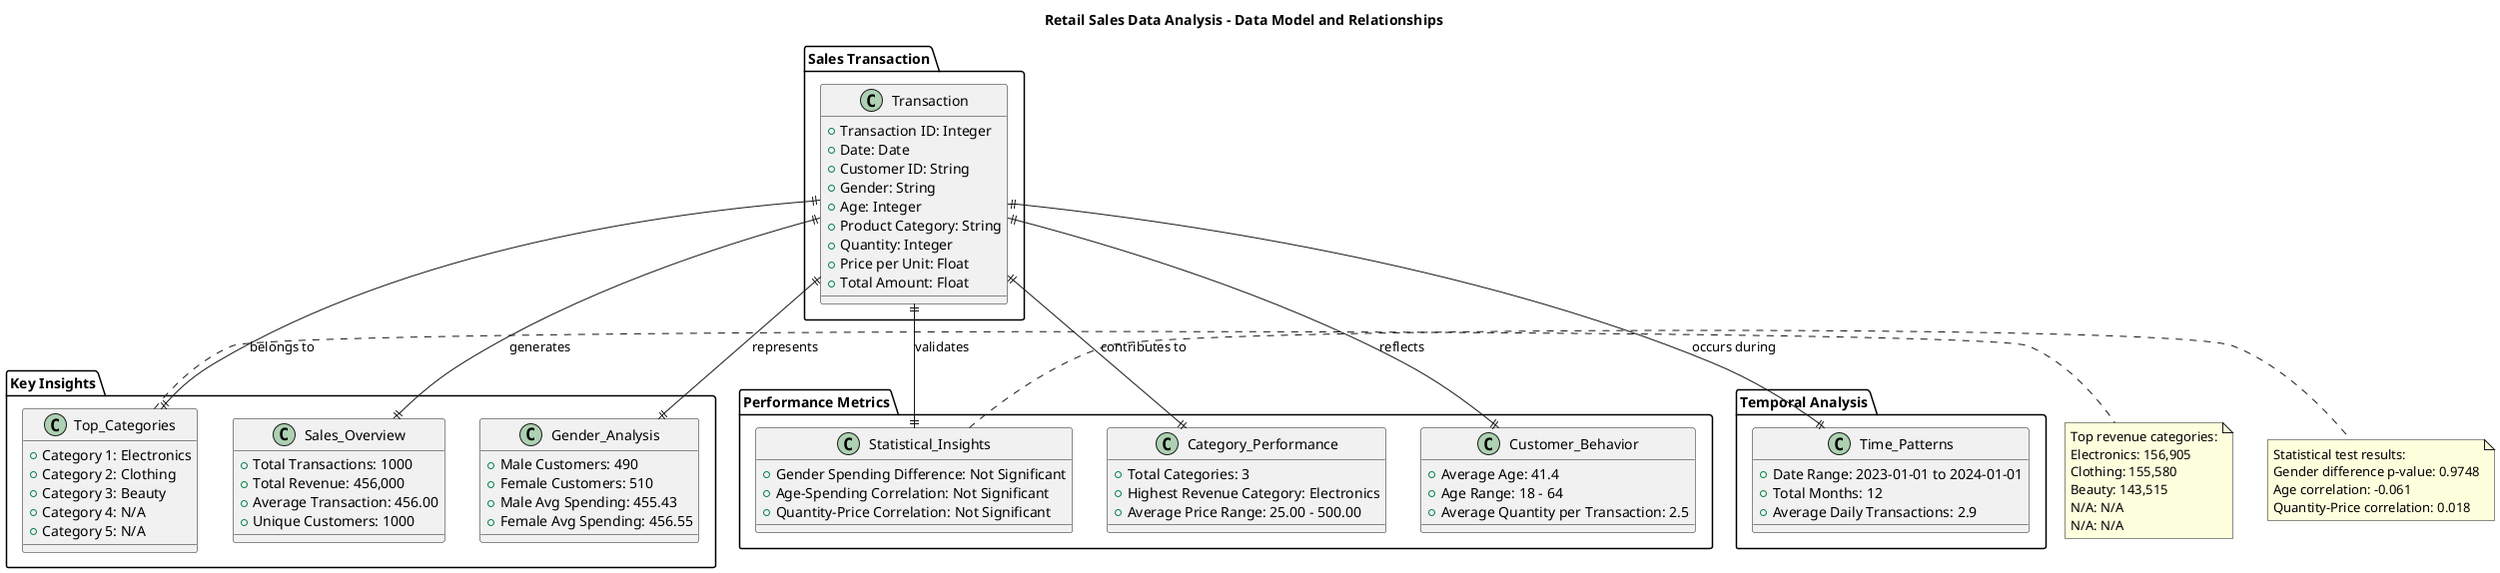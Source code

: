 @startuml Retail_Sales_Analysis

!define RECTANGLE class

title Retail Sales Data Analysis - Data Model and Relationships

package "Sales Transaction" {
    RECTANGLE Transaction {
        + Transaction ID: Integer
        + Date: Date
        + Customer ID: String
        + Gender: String
        + Age: Integer
        + Product Category: String
        + Quantity: Integer
        + Price per Unit: Float
        + Total Amount: Float
    }
}

package "Key Insights" {
    RECTANGLE Sales_Overview {
        + Total Transactions: 1000
        + Total Revenue: 456,000
        + Average Transaction: 456.00
        + Unique Customers: 1000
    }
    
    RECTANGLE Top_Categories {
        + Category 1: Electronics
        + Category 2: Clothing
        + Category 3: Beauty
        + Category 4: N/A
        + Category 5: N/A
    }
    
    RECTANGLE Gender_Analysis {
        + Male Customers: 490
        + Female Customers: 510
        + Male Avg Spending: 455.43
        + Female Avg Spending: 456.55
    }
}

package "Performance Metrics" {
    RECTANGLE Category_Performance {
        + Total Categories: 3
        + Highest Revenue Category: Electronics
        + Average Price Range: 25.00 - 500.00
    }
    
    RECTANGLE Customer_Behavior {
        + Average Age: 41.4
        + Age Range: 18 - 64
        + Average Quantity per Transaction: 2.5
    }
    
    RECTANGLE Statistical_Insights {
        + Gender Spending Difference: Not Significant
        + Age-Spending Correlation: Not Significant
        + Quantity-Price Correlation: Not Significant
    }
}

package "Temporal Analysis" {
    RECTANGLE Time_Patterns {
        + Date Range: 2023-01-01 to 2024-01-01
        + Total Months: 12
        + Average Daily Transactions: 2.9
    }
}

' Relationships
Transaction ||--|| Sales_Overview : "generates"
Transaction ||--|| Top_Categories : "belongs to"
Transaction ||--|| Gender_Analysis : "represents"
Transaction ||--|| Category_Performance : "contributes to"
Transaction ||--|| Customer_Behavior : "reflects"
Transaction ||--|| Statistical_Insights : "validates"
Transaction ||--|| Time_Patterns : "occurs during"

note right of Top_Categories
  Top revenue categories:
  Electronics: 156,905
  Clothing: 155,580
  Beauty: 143,515
  N/A: N/A
  N/A: N/A
end note

note right of Statistical_Insights
  Statistical test results:
  Gender difference p-value: 0.9748
  Age correlation: -0.061
  Quantity-Price correlation: 0.018
end note

@enduml